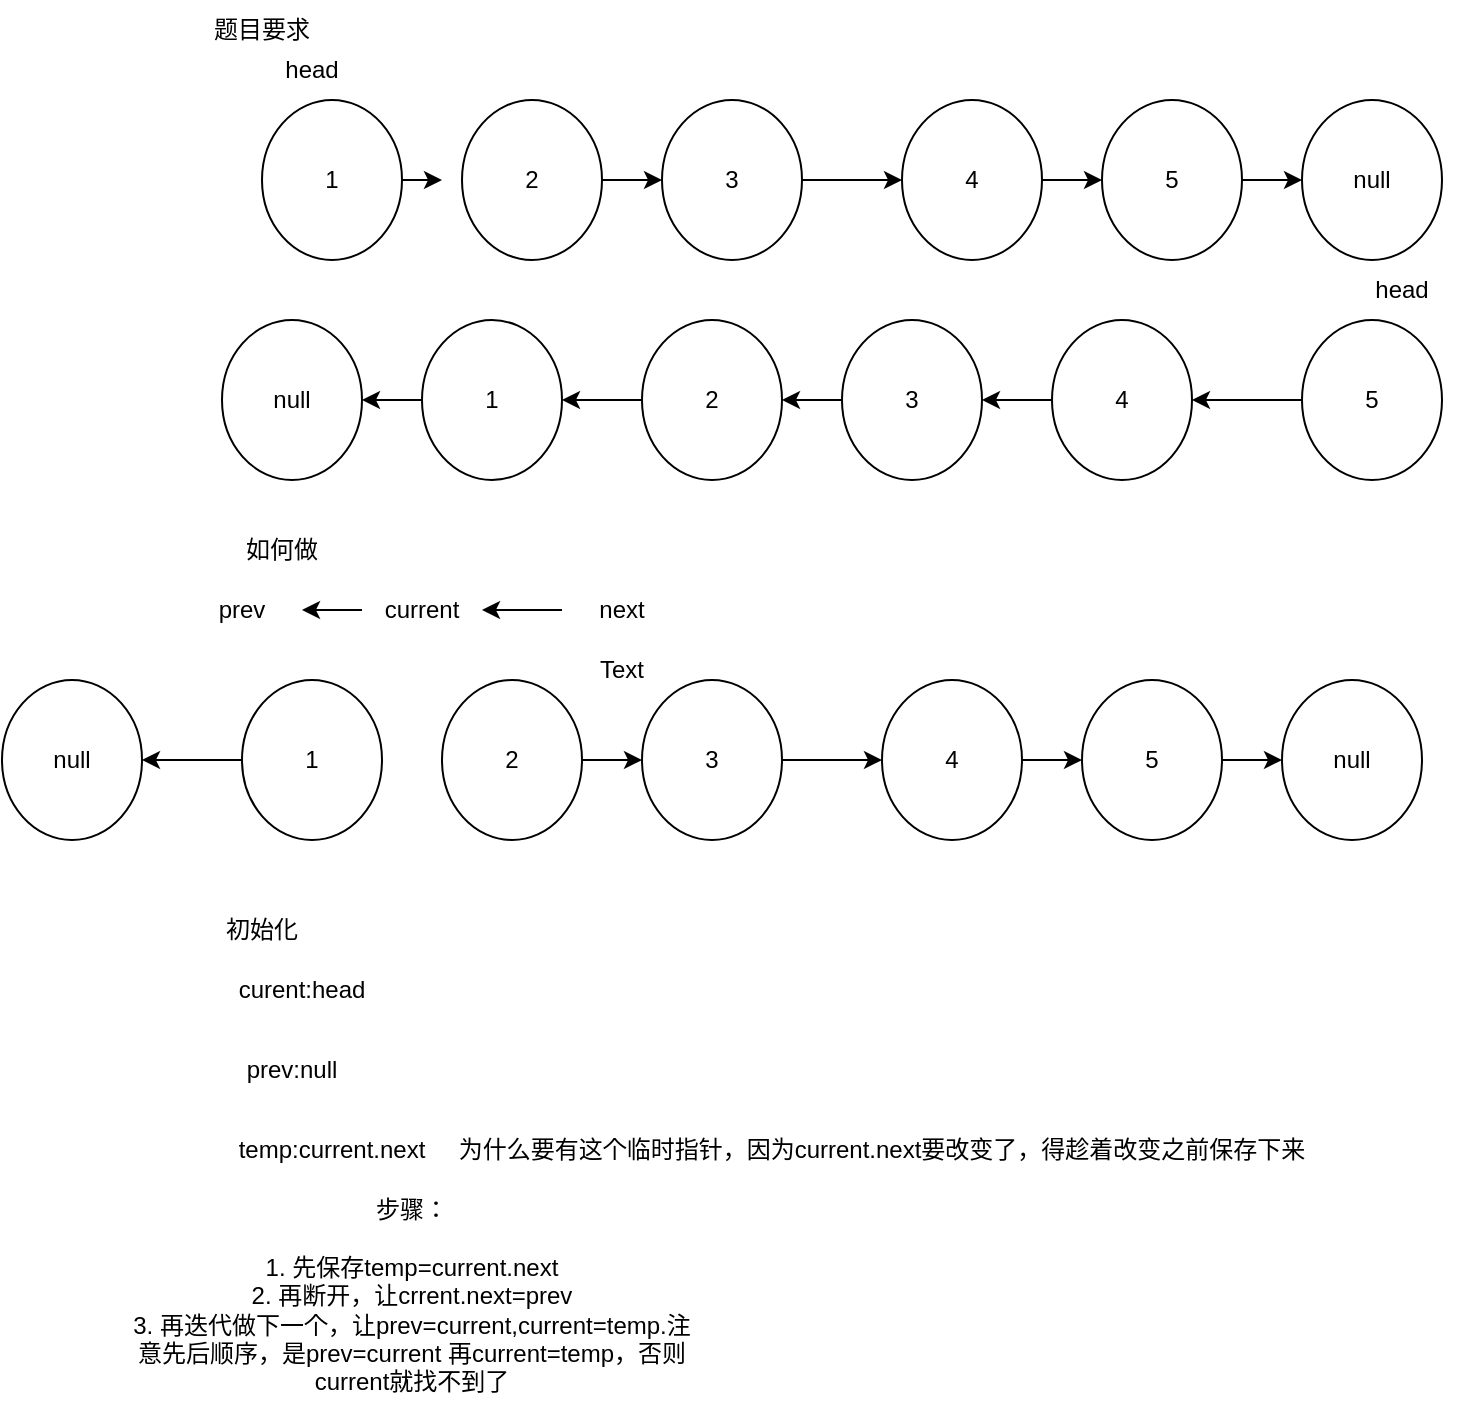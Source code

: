 <mxfile>
    <diagram id="GtjCWDLZ-1_r_suMsuVv" name="Page-1">
        <mxGraphModel dx="1352" dy="534" grid="1" gridSize="10" guides="1" tooltips="1" connect="1" arrows="1" fold="1" page="1" pageScale="1" pageWidth="850" pageHeight="1100" math="0" shadow="0">
            <root>
                <mxCell id="0"/>
                <mxCell id="1" parent="0"/>
                <mxCell id="6" style="edgeStyle=none;html=1;" edge="1" parent="1" source="2">
                    <mxGeometry relative="1" as="geometry">
                        <mxPoint x="120" y="90" as="targetPoint"/>
                    </mxGeometry>
                </mxCell>
                <mxCell id="2" value="1" style="ellipse;whiteSpace=wrap;html=1;" vertex="1" parent="1">
                    <mxGeometry x="30" y="50" width="70" height="80" as="geometry"/>
                </mxCell>
                <mxCell id="7" value="" style="edgeStyle=none;html=1;" edge="1" parent="1" source="3" target="4">
                    <mxGeometry relative="1" as="geometry"/>
                </mxCell>
                <mxCell id="3" value="2" style="ellipse;whiteSpace=wrap;html=1;" vertex="1" parent="1">
                    <mxGeometry x="130" y="50" width="70" height="80" as="geometry"/>
                </mxCell>
                <mxCell id="8" value="" style="edgeStyle=none;html=1;" edge="1" parent="1" source="4" target="5">
                    <mxGeometry relative="1" as="geometry"/>
                </mxCell>
                <mxCell id="4" value="3" style="ellipse;whiteSpace=wrap;html=1;" vertex="1" parent="1">
                    <mxGeometry x="230" y="50" width="70" height="80" as="geometry"/>
                </mxCell>
                <mxCell id="13" value="" style="edgeStyle=none;html=1;" edge="1" parent="1" source="5" target="11">
                    <mxGeometry relative="1" as="geometry"/>
                </mxCell>
                <mxCell id="5" value="4" style="ellipse;whiteSpace=wrap;html=1;" vertex="1" parent="1">
                    <mxGeometry x="350" y="50" width="70" height="80" as="geometry"/>
                </mxCell>
                <mxCell id="9" value="head" style="text;html=1;align=center;verticalAlign=middle;whiteSpace=wrap;rounded=0;" vertex="1" parent="1">
                    <mxGeometry x="25" y="20" width="60" height="30" as="geometry"/>
                </mxCell>
                <mxCell id="16" value="" style="edgeStyle=none;html=1;" edge="1" parent="1" source="11" target="15">
                    <mxGeometry relative="1" as="geometry"/>
                </mxCell>
                <mxCell id="11" value="5" style="ellipse;whiteSpace=wrap;html=1;" vertex="1" parent="1">
                    <mxGeometry x="450" y="50" width="70" height="80" as="geometry"/>
                </mxCell>
                <mxCell id="14" value="题目要求" style="text;html=1;align=center;verticalAlign=middle;whiteSpace=wrap;rounded=0;" vertex="1" parent="1">
                    <mxGeometry width="60" height="30" as="geometry"/>
                </mxCell>
                <mxCell id="15" value="null" style="ellipse;whiteSpace=wrap;html=1;" vertex="1" parent="1">
                    <mxGeometry x="550" y="50" width="70" height="80" as="geometry"/>
                </mxCell>
                <mxCell id="35" value="" style="edgeStyle=none;html=1;" edge="1" parent="1" source="23" target="30">
                    <mxGeometry relative="1" as="geometry"/>
                </mxCell>
                <mxCell id="23" value="1" style="ellipse;whiteSpace=wrap;html=1;" vertex="1" parent="1">
                    <mxGeometry x="110" y="160" width="70" height="80" as="geometry"/>
                </mxCell>
                <mxCell id="34" value="" style="edgeStyle=none;html=1;" edge="1" parent="1" source="25" target="23">
                    <mxGeometry relative="1" as="geometry"/>
                </mxCell>
                <mxCell id="25" value="2" style="ellipse;whiteSpace=wrap;html=1;" vertex="1" parent="1">
                    <mxGeometry x="220" y="160" width="70" height="80" as="geometry"/>
                </mxCell>
                <mxCell id="33" value="" style="edgeStyle=none;html=1;" edge="1" parent="1" source="27" target="25">
                    <mxGeometry relative="1" as="geometry"/>
                </mxCell>
                <mxCell id="27" value="3" style="ellipse;whiteSpace=wrap;html=1;" vertex="1" parent="1">
                    <mxGeometry x="320" y="160" width="70" height="80" as="geometry"/>
                </mxCell>
                <mxCell id="32" value="" style="edgeStyle=none;html=1;" edge="1" parent="1" source="28" target="27">
                    <mxGeometry relative="1" as="geometry"/>
                </mxCell>
                <mxCell id="28" value="4" style="ellipse;whiteSpace=wrap;html=1;" vertex="1" parent="1">
                    <mxGeometry x="425" y="160" width="70" height="80" as="geometry"/>
                </mxCell>
                <mxCell id="31" value="" style="edgeStyle=none;html=1;" edge="1" parent="1" source="29" target="28">
                    <mxGeometry relative="1" as="geometry"/>
                </mxCell>
                <mxCell id="29" value="5" style="ellipse;whiteSpace=wrap;html=1;" vertex="1" parent="1">
                    <mxGeometry x="550" y="160" width="70" height="80" as="geometry"/>
                </mxCell>
                <mxCell id="30" value="null" style="ellipse;whiteSpace=wrap;html=1;" vertex="1" parent="1">
                    <mxGeometry x="10" y="160" width="70" height="80" as="geometry"/>
                </mxCell>
                <mxCell id="36" value="head" style="text;html=1;align=center;verticalAlign=middle;whiteSpace=wrap;rounded=0;" vertex="1" parent="1">
                    <mxGeometry x="570" y="130" width="60" height="30" as="geometry"/>
                </mxCell>
                <mxCell id="37" value="如何做" style="text;html=1;align=center;verticalAlign=middle;whiteSpace=wrap;rounded=0;" vertex="1" parent="1">
                    <mxGeometry x="10" y="260" width="60" height="30" as="geometry"/>
                </mxCell>
                <mxCell id="49" value="" style="group" vertex="1" connectable="0" parent="1">
                    <mxGeometry x="20" y="340" width="590" height="80" as="geometry"/>
                </mxCell>
                <mxCell id="39" value="1" style="ellipse;whiteSpace=wrap;html=1;" vertex="1" parent="49">
                    <mxGeometry width="70" height="80" as="geometry"/>
                </mxCell>
                <mxCell id="40" value="" style="edgeStyle=none;html=1;" edge="1" parent="49" source="41" target="43">
                    <mxGeometry relative="1" as="geometry"/>
                </mxCell>
                <mxCell id="41" value="2" style="ellipse;whiteSpace=wrap;html=1;" vertex="1" parent="49">
                    <mxGeometry x="100" width="70" height="80" as="geometry"/>
                </mxCell>
                <mxCell id="42" value="" style="edgeStyle=none;html=1;" edge="1" parent="49" source="43" target="45">
                    <mxGeometry relative="1" as="geometry"/>
                </mxCell>
                <mxCell id="43" value="3" style="ellipse;whiteSpace=wrap;html=1;" vertex="1" parent="49">
                    <mxGeometry x="200" width="70" height="80" as="geometry"/>
                </mxCell>
                <mxCell id="45" value="4" style="ellipse;whiteSpace=wrap;html=1;" vertex="1" parent="49">
                    <mxGeometry x="320" width="70" height="80" as="geometry"/>
                </mxCell>
                <mxCell id="65" value="" style="edgeStyle=none;html=1;" edge="1" parent="49" source="47" target="48">
                    <mxGeometry relative="1" as="geometry"/>
                </mxCell>
                <mxCell id="47" value="5" style="ellipse;whiteSpace=wrap;html=1;" vertex="1" parent="49">
                    <mxGeometry x="420" width="70" height="80" as="geometry"/>
                </mxCell>
                <mxCell id="48" value="null" style="ellipse;whiteSpace=wrap;html=1;" vertex="1" parent="49">
                    <mxGeometry x="520" width="70" height="80" as="geometry"/>
                </mxCell>
                <mxCell id="44" value="" style="edgeStyle=none;html=1;" edge="1" parent="49" source="45" target="47">
                    <mxGeometry relative="1" as="geometry"/>
                </mxCell>
                <mxCell id="55" value="" style="group" vertex="1" connectable="0" parent="1">
                    <mxGeometry x="-10" y="290" width="250" height="30" as="geometry"/>
                </mxCell>
                <mxCell id="53" value="" style="edgeStyle=none;html=1;" edge="1" parent="55" source="50" target="51">
                    <mxGeometry relative="1" as="geometry"/>
                </mxCell>
                <mxCell id="50" value="current" style="text;html=1;align=center;verticalAlign=middle;whiteSpace=wrap;rounded=0;" vertex="1" parent="55">
                    <mxGeometry x="90" width="60" height="30" as="geometry"/>
                </mxCell>
                <mxCell id="51" value="prev" style="text;html=1;align=center;verticalAlign=middle;whiteSpace=wrap;rounded=0;" vertex="1" parent="55">
                    <mxGeometry width="60" height="30" as="geometry"/>
                </mxCell>
                <mxCell id="54" value="" style="edgeStyle=none;html=1;" edge="1" parent="55" source="52" target="50">
                    <mxGeometry relative="1" as="geometry"/>
                </mxCell>
                <mxCell id="52" value="next" style="text;html=1;align=center;verticalAlign=middle;whiteSpace=wrap;rounded=0;" vertex="1" parent="55">
                    <mxGeometry x="190" width="60" height="30" as="geometry"/>
                </mxCell>
                <mxCell id="56" value="初始化" style="text;html=1;align=center;verticalAlign=middle;whiteSpace=wrap;rounded=0;" vertex="1" parent="1">
                    <mxGeometry y="450" width="60" height="30" as="geometry"/>
                </mxCell>
                <mxCell id="57" value="curent:head" style="text;html=1;align=center;verticalAlign=middle;whiteSpace=wrap;rounded=0;" vertex="1" parent="1">
                    <mxGeometry x="20" y="480" width="60" height="30" as="geometry"/>
                </mxCell>
                <mxCell id="58" value="prev:null" style="text;html=1;align=center;verticalAlign=middle;whiteSpace=wrap;rounded=0;" vertex="1" parent="1">
                    <mxGeometry x="15" y="520" width="60" height="30" as="geometry"/>
                </mxCell>
                <mxCell id="60" value="Text" style="text;html=1;align=center;verticalAlign=middle;whiteSpace=wrap;rounded=0;" vertex="1" parent="1">
                    <mxGeometry x="180" y="320" width="60" height="30" as="geometry"/>
                </mxCell>
                <mxCell id="61" value="temp:current.next" style="text;html=1;align=center;verticalAlign=middle;whiteSpace=wrap;rounded=0;" vertex="1" parent="1">
                    <mxGeometry x="-15" y="560" width="160" height="30" as="geometry"/>
                </mxCell>
                <mxCell id="62" value="为什么要有这个临时指针，因为current.next要改变了，得趁着改变之前保存下来" style="text;html=1;align=center;verticalAlign=middle;whiteSpace=wrap;rounded=0;" vertex="1" parent="1">
                    <mxGeometry x="60" y="560" width="560" height="30" as="geometry"/>
                </mxCell>
                <mxCell id="67" value="null" style="ellipse;whiteSpace=wrap;html=1;" vertex="1" parent="1">
                    <mxGeometry x="-100" y="340" width="70" height="80" as="geometry"/>
                </mxCell>
                <mxCell id="68" value="" style="edgeStyle=none;html=1;" edge="1" parent="1" source="39" target="67">
                    <mxGeometry relative="1" as="geometry"/>
                </mxCell>
                <mxCell id="72" value="&lt;span style=&quot;color: rgb(0, 0, 0);&quot;&gt;步骤：&lt;br&gt;&lt;br&gt;1. 先保存temp=current.next&lt;/span&gt;&lt;br&gt;&lt;span style=&quot;color: rgb(0, 0, 0);&quot;&gt;2. 再断开，让crrent.next=prev&lt;br&gt;3. 再迭代做下一个，让prev=current,current=temp.注意先后顺序，是prev=current 再current=temp，否则current就找不到了&lt;br&gt;&lt;br&gt;&lt;/span&gt;" style="text;html=1;align=center;verticalAlign=middle;whiteSpace=wrap;rounded=0;" vertex="1" parent="1">
                    <mxGeometry x="-40" y="620" width="290" height="70" as="geometry"/>
                </mxCell>
            </root>
        </mxGraphModel>
    </diagram>
</mxfile>